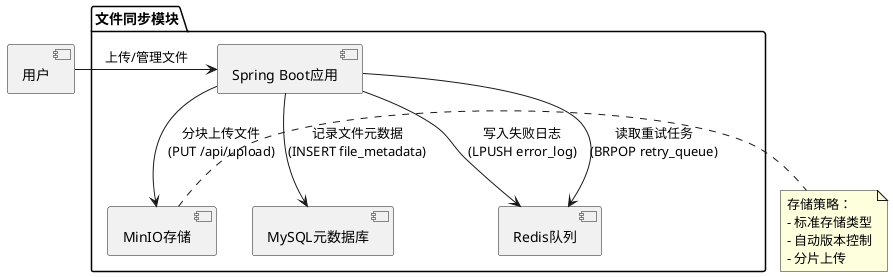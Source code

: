 @startuml
package "文件同步模块" {
  [Spring Boot应用] as App
  [MinIO存储] as MinIO
  [MySQL元数据库] as MySQL
  [Redis队列] as Redis
}

[用户] -> App : 上传/管理文件
App --> MinIO : 分块上传文件\n(PUT /api/upload)
App --> MySQL : 记录文件元数据\n(INSERT file_metadata)
App --> Redis : 写入失败日志\n(LPUSH error_log)
App --> Redis : 读取重试任务\n(BRPOP retry_queue)

note right of MinIO
  存储策略：
  - 标准存储类型
  - 自动版本控制
  - 分片上传
end note
@enduml
